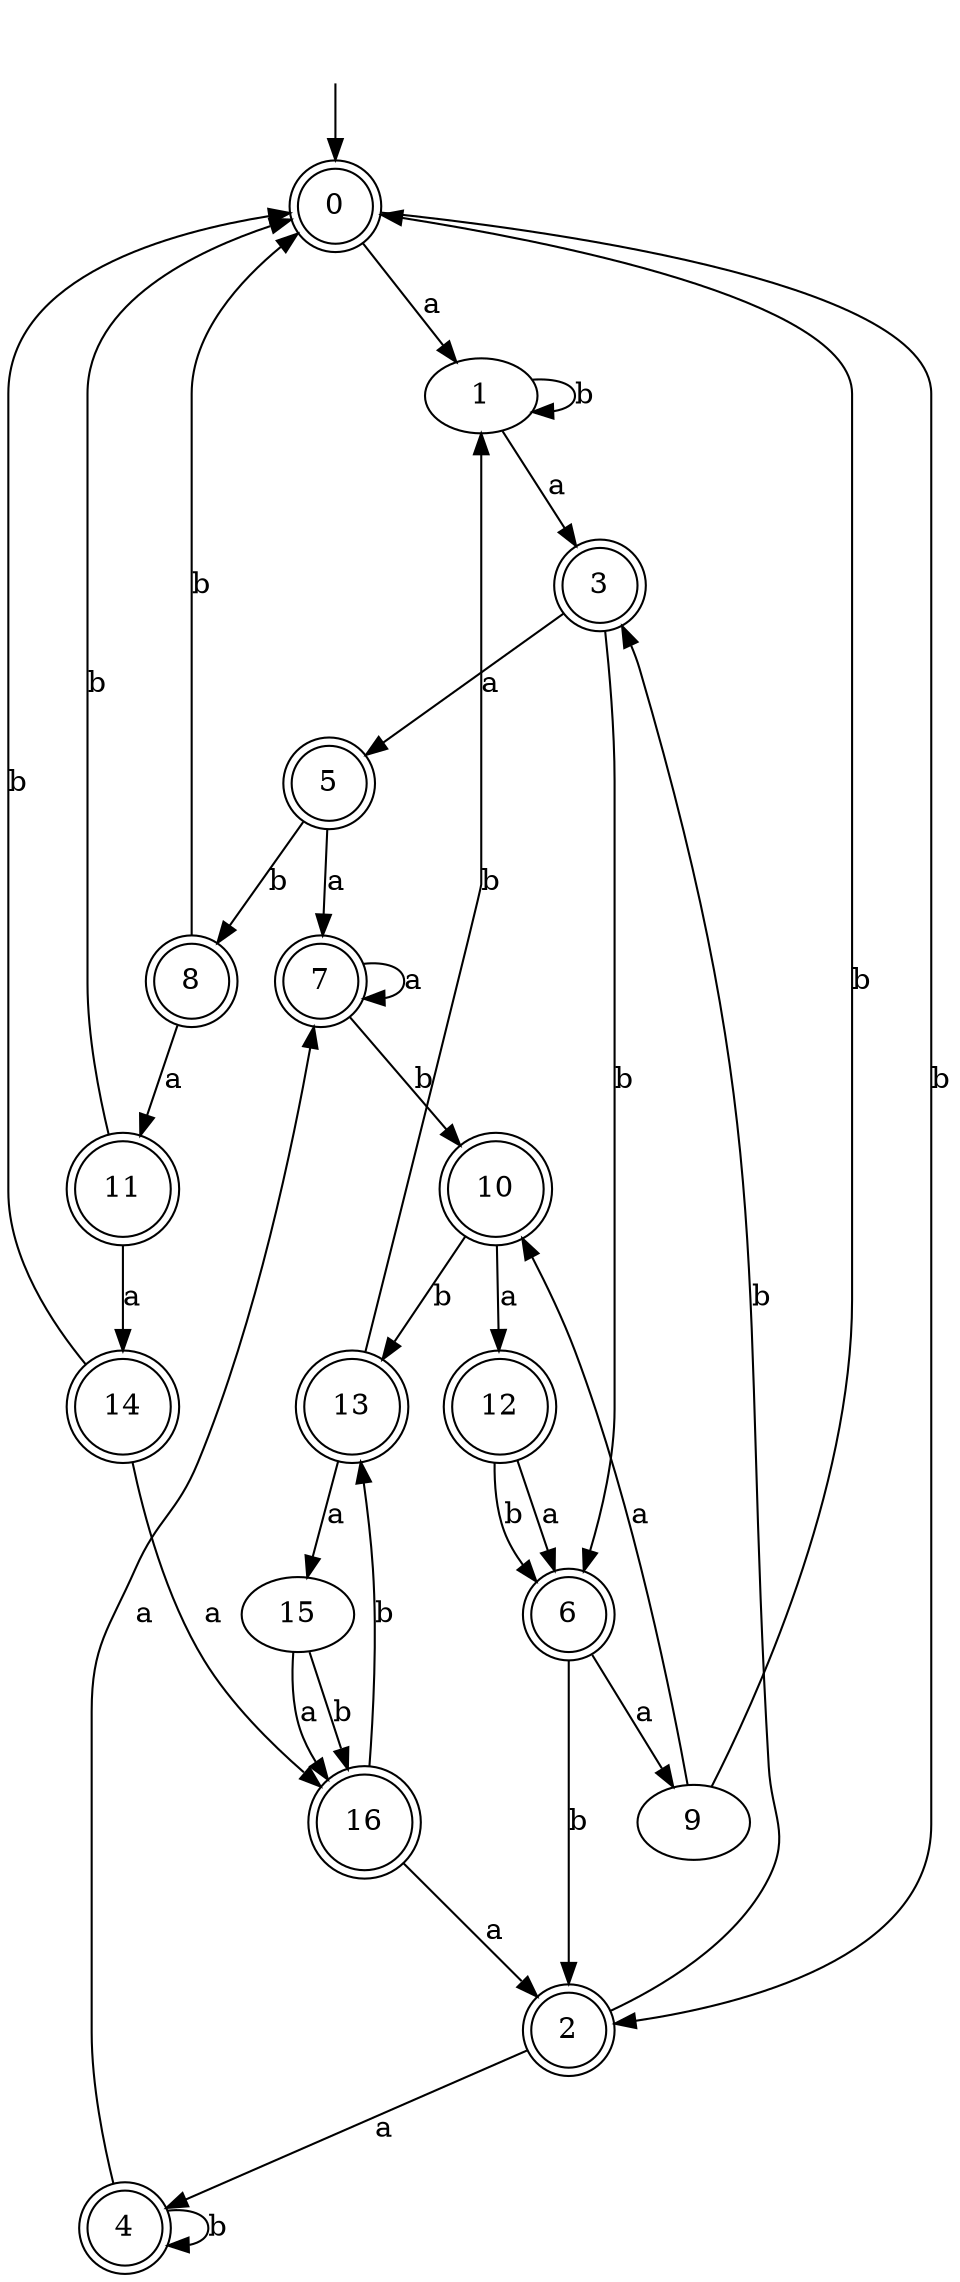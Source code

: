 digraph RandomDFA {
  __start0 [label="", shape=none];
  __start0 -> 0 [label=""];
  0 [shape=circle] [shape=doublecircle]
  0 -> 1 [label="a"]
  0 -> 2 [label="b"]
  1
  1 -> 3 [label="a"]
  1 -> 1 [label="b"]
  2 [shape=doublecircle]
  2 -> 4 [label="a"]
  2 -> 3 [label="b"]
  3 [shape=doublecircle]
  3 -> 5 [label="a"]
  3 -> 6 [label="b"]
  4 [shape=doublecircle]
  4 -> 7 [label="a"]
  4 -> 4 [label="b"]
  5 [shape=doublecircle]
  5 -> 7 [label="a"]
  5 -> 8 [label="b"]
  6 [shape=doublecircle]
  6 -> 9 [label="a"]
  6 -> 2 [label="b"]
  7 [shape=doublecircle]
  7 -> 7 [label="a"]
  7 -> 10 [label="b"]
  8 [shape=doublecircle]
  8 -> 11 [label="a"]
  8 -> 0 [label="b"]
  9
  9 -> 10 [label="a"]
  9 -> 0 [label="b"]
  10 [shape=doublecircle]
  10 -> 12 [label="a"]
  10 -> 13 [label="b"]
  11 [shape=doublecircle]
  11 -> 14 [label="a"]
  11 -> 0 [label="b"]
  12 [shape=doublecircle]
  12 -> 6 [label="a"]
  12 -> 6 [label="b"]
  13 [shape=doublecircle]
  13 -> 15 [label="a"]
  13 -> 1 [label="b"]
  14 [shape=doublecircle]
  14 -> 16 [label="a"]
  14 -> 0 [label="b"]
  15
  15 -> 16 [label="a"]
  15 -> 16 [label="b"]
  16 [shape=doublecircle]
  16 -> 2 [label="a"]
  16 -> 13 [label="b"]
}
